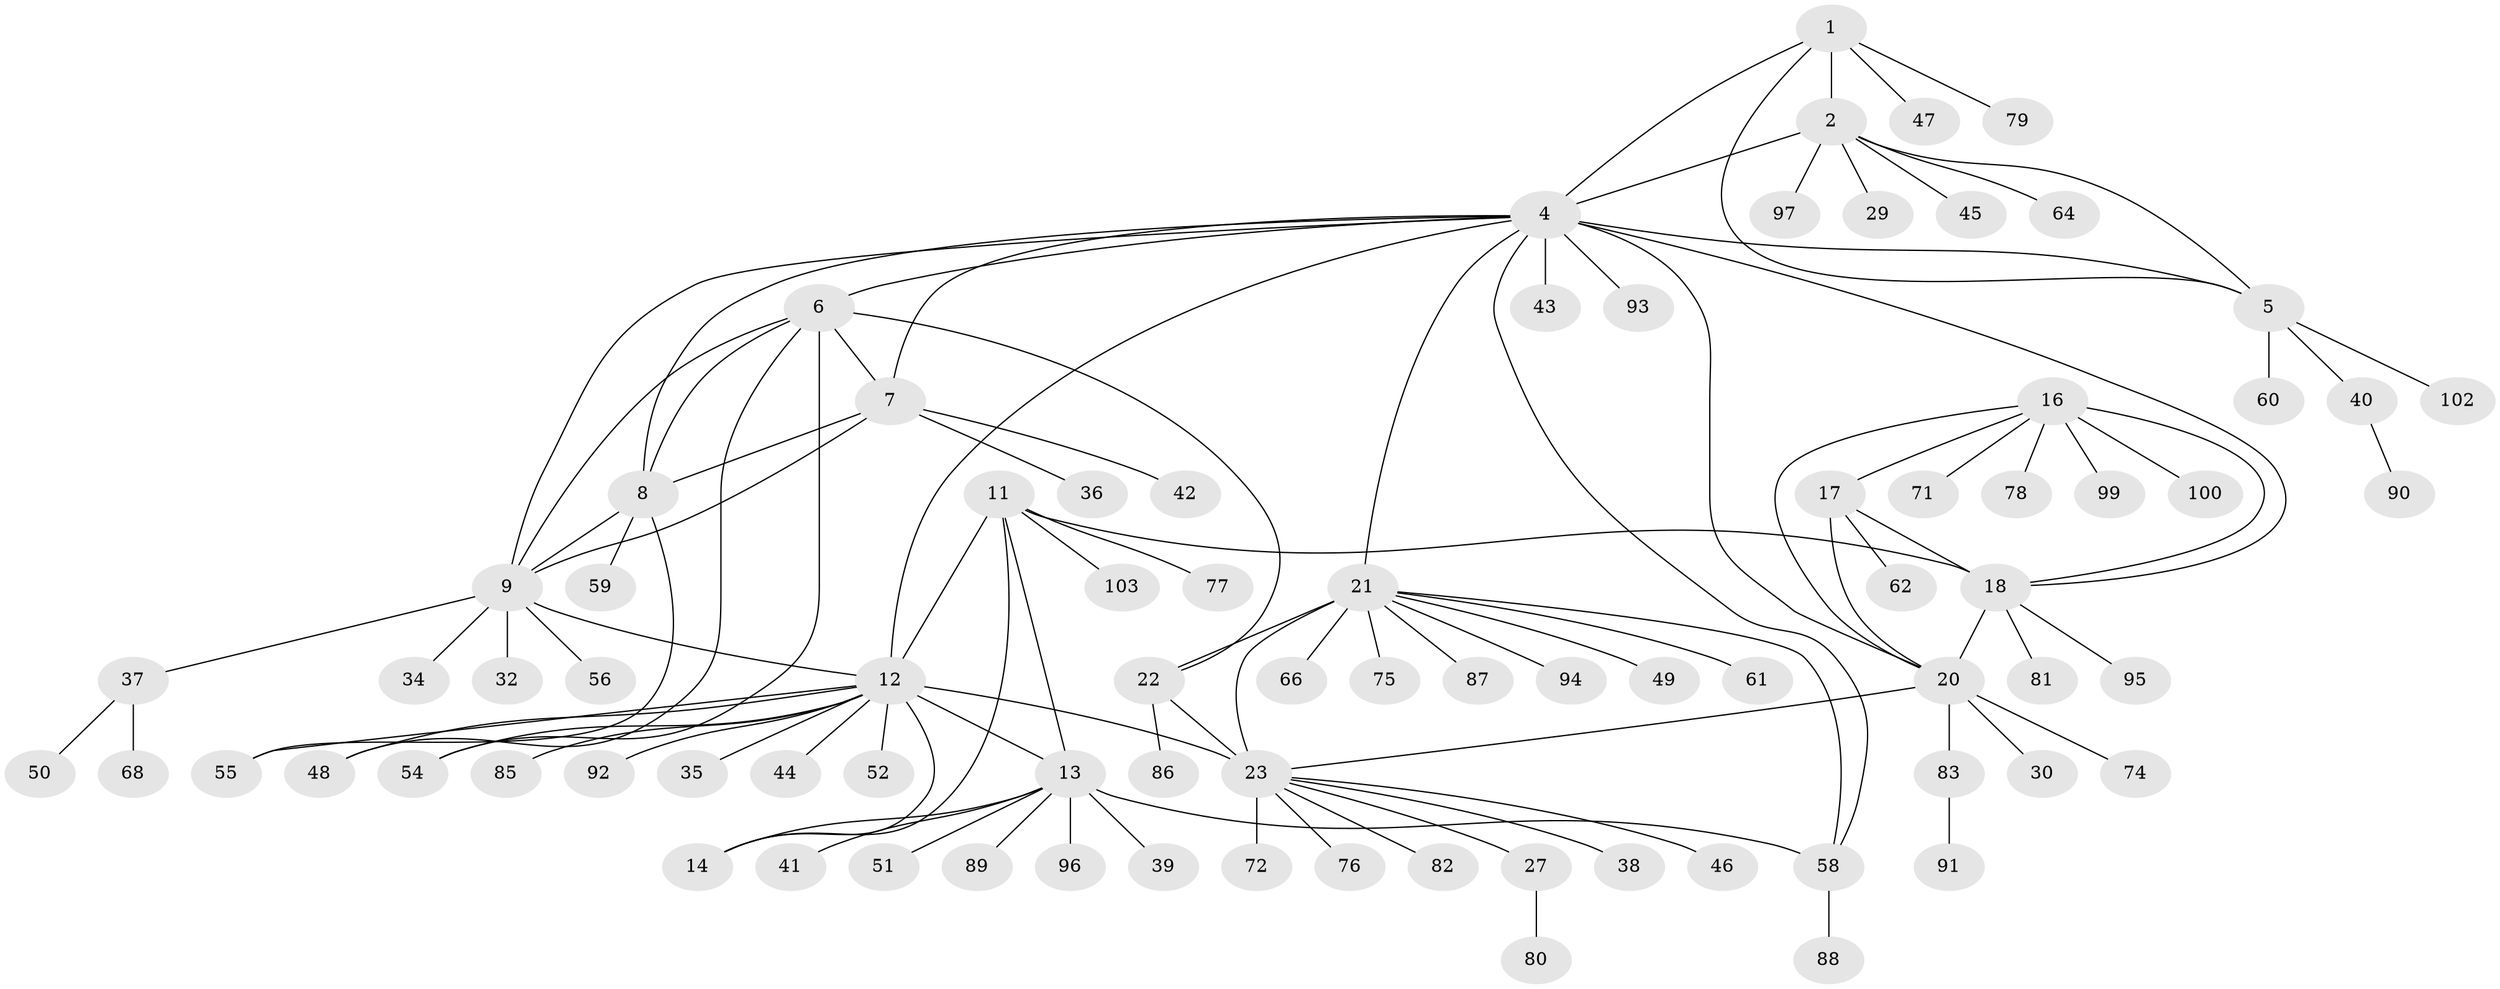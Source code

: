 // Generated by graph-tools (version 1.1) at 2025/52/02/27/25 19:52:21]
// undirected, 82 vertices, 108 edges
graph export_dot {
graph [start="1"]
  node [color=gray90,style=filled];
  1 [super="+31"];
  2 [super="+3"];
  4 [super="+10"];
  5 [super="+57"];
  6 [super="+98"];
  7;
  8 [super="+70"];
  9 [super="+65"];
  11 [super="+53"];
  12 [super="+15"];
  13 [super="+26"];
  14;
  16 [super="+28"];
  17;
  18 [super="+19"];
  20 [super="+69"];
  21 [super="+25"];
  22 [super="+33"];
  23 [super="+24"];
  27;
  29;
  30;
  32;
  34;
  35;
  36;
  37 [super="+67"];
  38;
  39;
  40;
  41;
  42;
  43;
  44;
  45 [super="+63"];
  46 [super="+73"];
  47;
  48;
  49;
  50;
  51;
  52;
  54;
  55;
  56;
  58 [super="+84"];
  59;
  60;
  61;
  62;
  64;
  66;
  68;
  71;
  72;
  74;
  75 [super="+101"];
  76;
  77;
  78;
  79;
  80;
  81;
  82;
  83;
  85;
  86;
  87;
  88;
  89;
  90;
  91;
  92;
  93;
  94;
  95;
  96;
  97;
  99;
  100;
  102;
  103;
  1 -- 2 [weight=2];
  1 -- 4;
  1 -- 5;
  1 -- 47;
  1 -- 79;
  2 -- 4 [weight=2];
  2 -- 5 [weight=2];
  2 -- 45;
  2 -- 97;
  2 -- 64;
  2 -- 29;
  4 -- 5;
  4 -- 18;
  4 -- 21;
  4 -- 93;
  4 -- 12;
  4 -- 20;
  4 -- 6;
  4 -- 7;
  4 -- 8;
  4 -- 9;
  4 -- 58;
  4 -- 43;
  5 -- 40;
  5 -- 102;
  5 -- 60;
  6 -- 7;
  6 -- 8;
  6 -- 9;
  6 -- 22;
  6 -- 48;
  6 -- 54;
  7 -- 8;
  7 -- 9;
  7 -- 36;
  7 -- 42;
  8 -- 9;
  8 -- 55;
  8 -- 59;
  9 -- 12;
  9 -- 32;
  9 -- 34;
  9 -- 37;
  9 -- 56;
  11 -- 12 [weight=2];
  11 -- 13;
  11 -- 14;
  11 -- 77;
  11 -- 103;
  11 -- 18;
  12 -- 13 [weight=2];
  12 -- 14 [weight=2];
  12 -- 44;
  12 -- 48;
  12 -- 54;
  12 -- 85;
  12 -- 23;
  12 -- 35;
  12 -- 52;
  12 -- 55;
  12 -- 92;
  13 -- 14;
  13 -- 39;
  13 -- 41;
  13 -- 51;
  13 -- 58;
  13 -- 89;
  13 -- 96;
  16 -- 17;
  16 -- 18 [weight=2];
  16 -- 20;
  16 -- 71;
  16 -- 78;
  16 -- 99;
  16 -- 100;
  17 -- 18 [weight=2];
  17 -- 20;
  17 -- 62;
  18 -- 20 [weight=2];
  18 -- 95;
  18 -- 81;
  20 -- 30;
  20 -- 74;
  20 -- 83;
  20 -- 23;
  21 -- 22 [weight=2];
  21 -- 23 [weight=4];
  21 -- 49;
  21 -- 66;
  21 -- 75;
  21 -- 87;
  21 -- 61;
  21 -- 94;
  21 -- 58;
  22 -- 23 [weight=2];
  22 -- 86;
  23 -- 27;
  23 -- 46;
  23 -- 82;
  23 -- 72;
  23 -- 38;
  23 -- 76;
  27 -- 80;
  37 -- 50;
  37 -- 68;
  40 -- 90;
  58 -- 88;
  83 -- 91;
}
